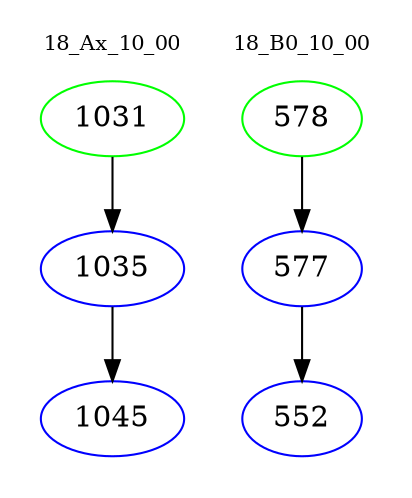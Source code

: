 digraph{
subgraph cluster_0 {
color = white
label = "18_Ax_10_00";
fontsize=10;
T0_1031 [label="1031", color="green"]
T0_1031 -> T0_1035 [color="black"]
T0_1035 [label="1035", color="blue"]
T0_1035 -> T0_1045 [color="black"]
T0_1045 [label="1045", color="blue"]
}
subgraph cluster_1 {
color = white
label = "18_B0_10_00";
fontsize=10;
T1_578 [label="578", color="green"]
T1_578 -> T1_577 [color="black"]
T1_577 [label="577", color="blue"]
T1_577 -> T1_552 [color="black"]
T1_552 [label="552", color="blue"]
}
}
